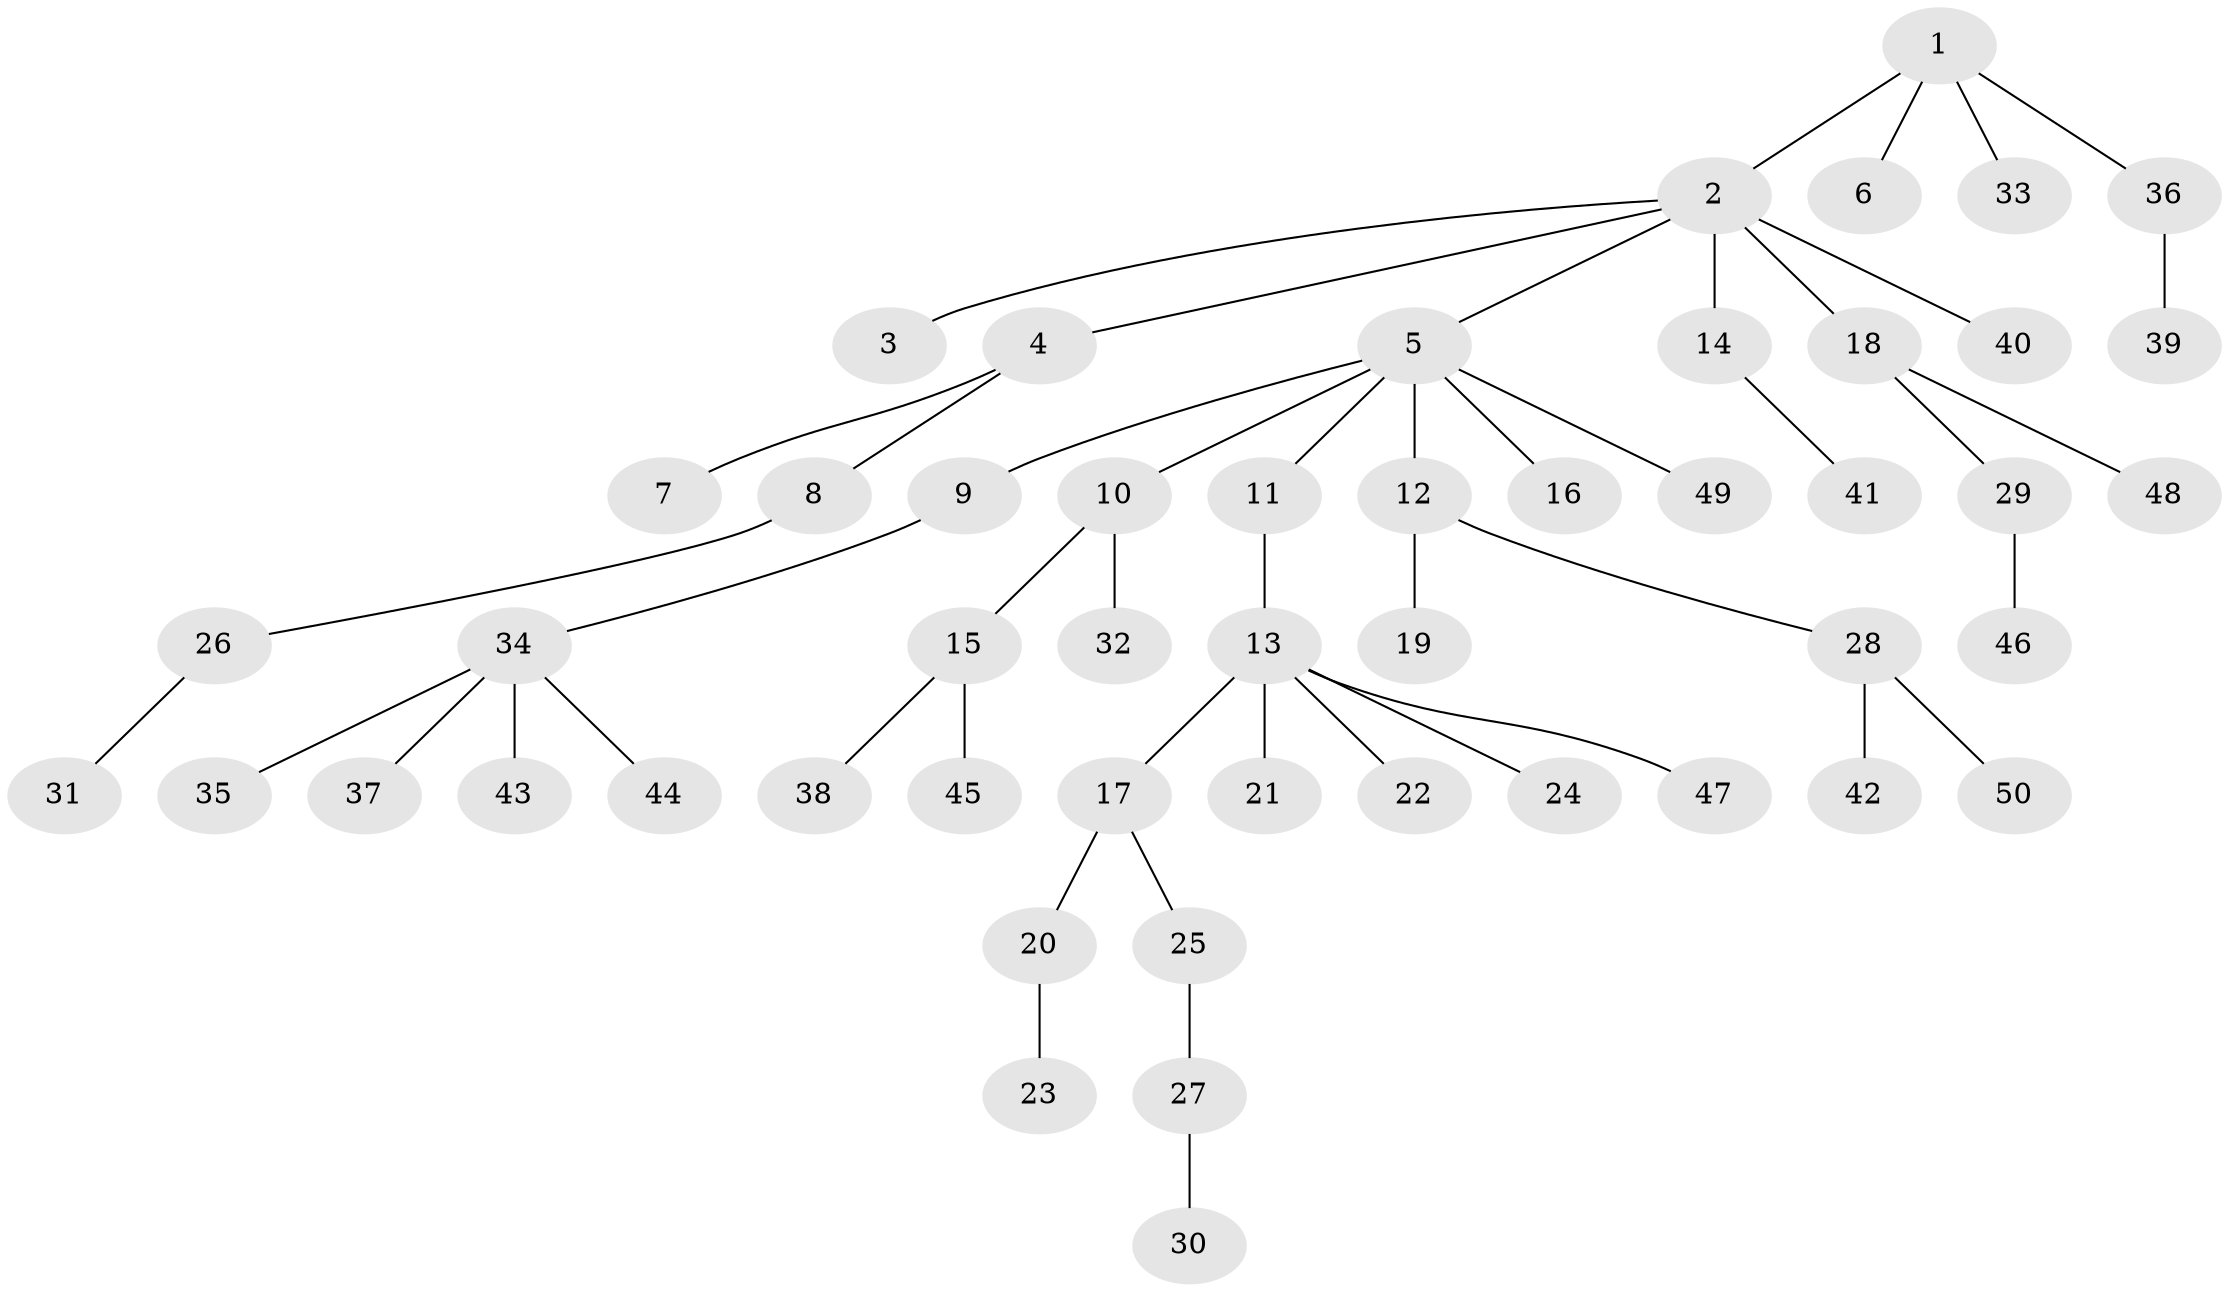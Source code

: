 // Generated by graph-tools (version 1.1) at 2025/36/03/09/25 02:36:30]
// undirected, 50 vertices, 49 edges
graph export_dot {
graph [start="1"]
  node [color=gray90,style=filled];
  1;
  2;
  3;
  4;
  5;
  6;
  7;
  8;
  9;
  10;
  11;
  12;
  13;
  14;
  15;
  16;
  17;
  18;
  19;
  20;
  21;
  22;
  23;
  24;
  25;
  26;
  27;
  28;
  29;
  30;
  31;
  32;
  33;
  34;
  35;
  36;
  37;
  38;
  39;
  40;
  41;
  42;
  43;
  44;
  45;
  46;
  47;
  48;
  49;
  50;
  1 -- 2;
  1 -- 6;
  1 -- 33;
  1 -- 36;
  2 -- 3;
  2 -- 4;
  2 -- 5;
  2 -- 14;
  2 -- 18;
  2 -- 40;
  4 -- 7;
  4 -- 8;
  5 -- 9;
  5 -- 10;
  5 -- 11;
  5 -- 12;
  5 -- 16;
  5 -- 49;
  8 -- 26;
  9 -- 34;
  10 -- 15;
  10 -- 32;
  11 -- 13;
  12 -- 19;
  12 -- 28;
  13 -- 17;
  13 -- 21;
  13 -- 22;
  13 -- 24;
  13 -- 47;
  14 -- 41;
  15 -- 38;
  15 -- 45;
  17 -- 20;
  17 -- 25;
  18 -- 29;
  18 -- 48;
  20 -- 23;
  25 -- 27;
  26 -- 31;
  27 -- 30;
  28 -- 42;
  28 -- 50;
  29 -- 46;
  34 -- 35;
  34 -- 37;
  34 -- 43;
  34 -- 44;
  36 -- 39;
}
